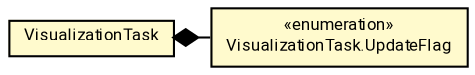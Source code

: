 #!/usr/local/bin/dot
#
# Class diagram 
# Generated by UMLGraph version R5_7_2-60-g0e99a6 (http://www.spinellis.gr/umlgraph/)
#

digraph G {
	graph [fontnames="svg"]
	edge [fontname="Roboto",fontsize=7,labelfontname="Roboto",labelfontsize=7,color="black"];
	node [fontname="Roboto",fontcolor="black",fontsize=8,shape=plaintext,margin=0,width=0,height=0];
	nodesep=0.15;
	ranksep=0.25;
	rankdir=LR;
	// de.lmu.ifi.dbs.elki.visualization.VisualizationTask
	c10720122 [label=<<table title="de.lmu.ifi.dbs.elki.visualization.VisualizationTask" border="0" cellborder="1" cellspacing="0" cellpadding="2" bgcolor="LemonChiffon" href="VisualizationTask.html" target="_parent">
		<tr><td><table border="0" cellspacing="0" cellpadding="1">
		<tr><td align="center" balign="center"> <font face="Roboto">VisualizationTask</font> </td></tr>
		</table></td></tr>
		</table>>, URL="VisualizationTask.html"];
	// de.lmu.ifi.dbs.elki.visualization.VisualizationTask.UpdateFlag
	c10720124 [label=<<table title="de.lmu.ifi.dbs.elki.visualization.VisualizationTask.UpdateFlag" border="0" cellborder="1" cellspacing="0" cellpadding="2" bgcolor="lemonChiffon" href="VisualizationTask.UpdateFlag.html" target="_parent">
		<tr><td><table border="0" cellspacing="0" cellpadding="1">
		<tr><td align="center" balign="center"> &#171;enumeration&#187; </td></tr>
		<tr><td align="center" balign="center"> <font face="Roboto">VisualizationTask.UpdateFlag</font> </td></tr>
		</table></td></tr>
		</table>>, URL="VisualizationTask.UpdateFlag.html"];
	// de.lmu.ifi.dbs.elki.visualization.VisualizationTask composed de.lmu.ifi.dbs.elki.visualization.VisualizationTask.UpdateFlag
	c10720122 -> c10720124 [arrowhead=none,arrowtail=diamond,dir=back,weight=6];
}

